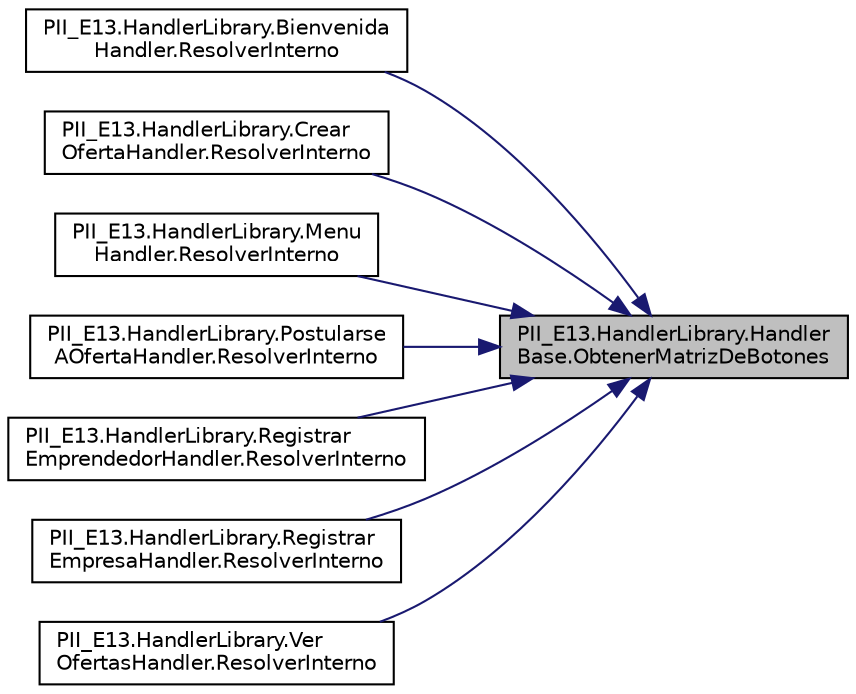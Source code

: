 digraph "PII_E13.HandlerLibrary.HandlerBase.ObtenerMatrizDeBotones"
{
 // INTERACTIVE_SVG=YES
 // LATEX_PDF_SIZE
  edge [fontname="Helvetica",fontsize="10",labelfontname="Helvetica",labelfontsize="10"];
  node [fontname="Helvetica",fontsize="10",shape=record];
  rankdir="RL";
  Node1 [label="PII_E13.HandlerLibrary.Handler\lBase.ObtenerMatrizDeBotones",height=0.2,width=0.4,color="black", fillcolor="grey75", style="filled", fontcolor="black",tooltip="Genera una matriz de botones en base a una lista de instancias de implementaciones de IBoton,..."];
  Node1 -> Node2 [dir="back",color="midnightblue",fontsize="10",style="solid",fontname="Helvetica"];
  Node2 [label="PII_E13.HandlerLibrary.Bienvenida\lHandler.ResolverInterno",height=0.2,width=0.4,color="black", fillcolor="white", style="filled",URL="$classPII__E13_1_1HandlerLibrary_1_1BienvenidaHandler.html#a3f1eca6f07052255b42e134cbec70b51",tooltip="La clase procesa el mensaje y retorna true o no lo procesa y retorna false."];
  Node1 -> Node3 [dir="back",color="midnightblue",fontsize="10",style="solid",fontname="Helvetica"];
  Node3 [label="PII_E13.HandlerLibrary.Crear\lOfertaHandler.ResolverInterno",height=0.2,width=0.4,color="black", fillcolor="white", style="filled",URL="$classPII__E13_1_1HandlerLibrary_1_1CrearOfertaHandler.html#a0655632ca03230025f266140899e58f6",tooltip="La clase procesa el mensaje y retorna true o no lo procesa y retorna false."];
  Node1 -> Node4 [dir="back",color="midnightblue",fontsize="10",style="solid",fontname="Helvetica"];
  Node4 [label="PII_E13.HandlerLibrary.Menu\lHandler.ResolverInterno",height=0.2,width=0.4,color="black", fillcolor="white", style="filled",URL="$classPII__E13_1_1HandlerLibrary_1_1MenuHandler.html#a829453c1f723052ddeeb7ac74d65cf45",tooltip="La clase procesa el mensaje y retorna true o no lo procesa y retorna false."];
  Node1 -> Node5 [dir="back",color="midnightblue",fontsize="10",style="solid",fontname="Helvetica"];
  Node5 [label="PII_E13.HandlerLibrary.Postularse\lAOfertaHandler.ResolverInterno",height=0.2,width=0.4,color="black", fillcolor="white", style="filled",URL="$classPII__E13_1_1HandlerLibrary_1_1PostularseAOfertaHandler.html#a7ff0855ef8e7ff795c9c7d7a339bc0e8",tooltip="La clase procesa el mensaje y retorna true o no lo procesa y retorna false."];
  Node1 -> Node6 [dir="back",color="midnightblue",fontsize="10",style="solid",fontname="Helvetica"];
  Node6 [label="PII_E13.HandlerLibrary.Registrar\lEmprendedorHandler.ResolverInterno",height=0.2,width=0.4,color="black", fillcolor="white", style="filled",URL="$classPII__E13_1_1HandlerLibrary_1_1RegistrarEmprendedorHandler.html#a62da6402a029bdceabf36b8f4040ec24",tooltip="La clase procesa el mensaje y retorna true o no lo procesa y retorna false."];
  Node1 -> Node7 [dir="back",color="midnightblue",fontsize="10",style="solid",fontname="Helvetica"];
  Node7 [label="PII_E13.HandlerLibrary.Registrar\lEmpresaHandler.ResolverInterno",height=0.2,width=0.4,color="black", fillcolor="white", style="filled",URL="$classPII__E13_1_1HandlerLibrary_1_1RegistrarEmpresaHandler.html#a6a1df189b1a40e26aed19f54cafc301e",tooltip="La clase procesa el mensaje y retorna true o no lo procesa y retorna false."];
  Node1 -> Node8 [dir="back",color="midnightblue",fontsize="10",style="solid",fontname="Helvetica"];
  Node8 [label="PII_E13.HandlerLibrary.Ver\lOfertasHandler.ResolverInterno",height=0.2,width=0.4,color="black", fillcolor="white", style="filled",URL="$classPII__E13_1_1HandlerLibrary_1_1VerOfertasHandler.html#abcb52a35f2cd0445f60740c87d3a2bce",tooltip="La clase procesa el mensaje y retorna true o no lo procesa y retorna false."];
}
